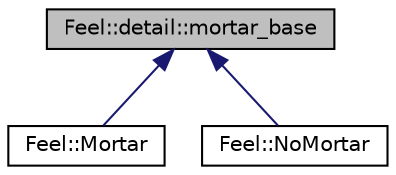digraph "Feel::detail::mortar_base"
{
 // LATEX_PDF_SIZE
  edge [fontname="Helvetica",fontsize="10",labelfontname="Helvetica",labelfontsize="10"];
  node [fontname="Helvetica",fontsize="10",shape=record];
  Node1 [label="Feel::detail::mortar_base",height=0.2,width=0.4,color="black", fillcolor="grey75", style="filled", fontcolor="black",tooltip=" "];
  Node1 -> Node2 [dir="back",color="midnightblue",fontsize="10",style="solid",fontname="Helvetica"];
  Node2 [label="Feel::Mortar",height=0.2,width=0.4,color="black", fillcolor="white", style="filled",URL="$classFeel_1_1Mortar.html",tooltip=" "];
  Node1 -> Node3 [dir="back",color="midnightblue",fontsize="10",style="solid",fontname="Helvetica"];
  Node3 [label="Feel::NoMortar",height=0.2,width=0.4,color="black", fillcolor="white", style="filled",URL="$classFeel_1_1NoMortar.html",tooltip=" "];
}
